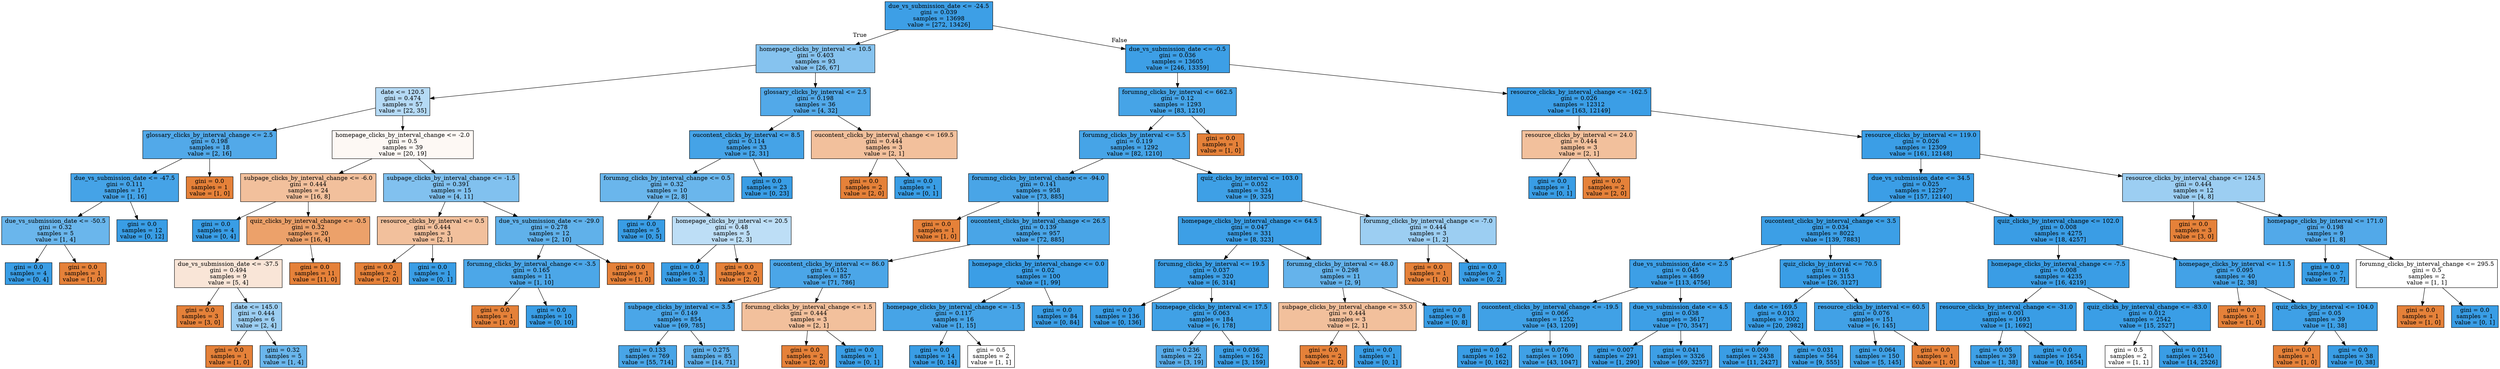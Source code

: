 digraph Tree {
node [shape=box, style="filled", color="black"] ;
0 [label="due_vs_submission_date <= -24.5\ngini = 0.039\nsamples = 13698\nvalue = [272, 13426]", fillcolor="#399de5fa"] ;
1 [label="homepage_clicks_by_interval <= 10.5\ngini = 0.403\nsamples = 93\nvalue = [26, 67]", fillcolor="#399de59c"] ;
0 -> 1 [labeldistance=2.5, labelangle=45, headlabel="True"] ;
2 [label="date <= 120.5\ngini = 0.474\nsamples = 57\nvalue = [22, 35]", fillcolor="#399de55f"] ;
1 -> 2 ;
3 [label="glossary_clicks_by_interval_change <= 2.5\ngini = 0.198\nsamples = 18\nvalue = [2, 16]", fillcolor="#399de5df"] ;
2 -> 3 ;
4 [label="due_vs_submission_date <= -47.5\ngini = 0.111\nsamples = 17\nvalue = [1, 16]", fillcolor="#399de5ef"] ;
3 -> 4 ;
5 [label="due_vs_submission_date <= -50.5\ngini = 0.32\nsamples = 5\nvalue = [1, 4]", fillcolor="#399de5bf"] ;
4 -> 5 ;
6 [label="gini = 0.0\nsamples = 4\nvalue = [0, 4]", fillcolor="#399de5ff"] ;
5 -> 6 ;
7 [label="gini = 0.0\nsamples = 1\nvalue = [1, 0]", fillcolor="#e58139ff"] ;
5 -> 7 ;
8 [label="gini = 0.0\nsamples = 12\nvalue = [0, 12]", fillcolor="#399de5ff"] ;
4 -> 8 ;
9 [label="gini = 0.0\nsamples = 1\nvalue = [1, 0]", fillcolor="#e58139ff"] ;
3 -> 9 ;
10 [label="homepage_clicks_by_interval_change <= -2.0\ngini = 0.5\nsamples = 39\nvalue = [20, 19]", fillcolor="#e581390d"] ;
2 -> 10 ;
11 [label="subpage_clicks_by_interval_change <= -6.0\ngini = 0.444\nsamples = 24\nvalue = [16, 8]", fillcolor="#e581397f"] ;
10 -> 11 ;
12 [label="gini = 0.0\nsamples = 4\nvalue = [0, 4]", fillcolor="#399de5ff"] ;
11 -> 12 ;
13 [label="quiz_clicks_by_interval_change <= -0.5\ngini = 0.32\nsamples = 20\nvalue = [16, 4]", fillcolor="#e58139bf"] ;
11 -> 13 ;
14 [label="due_vs_submission_date <= -37.5\ngini = 0.494\nsamples = 9\nvalue = [5, 4]", fillcolor="#e5813933"] ;
13 -> 14 ;
15 [label="gini = 0.0\nsamples = 3\nvalue = [3, 0]", fillcolor="#e58139ff"] ;
14 -> 15 ;
16 [label="date <= 145.0\ngini = 0.444\nsamples = 6\nvalue = [2, 4]", fillcolor="#399de57f"] ;
14 -> 16 ;
17 [label="gini = 0.0\nsamples = 1\nvalue = [1, 0]", fillcolor="#e58139ff"] ;
16 -> 17 ;
18 [label="gini = 0.32\nsamples = 5\nvalue = [1, 4]", fillcolor="#399de5bf"] ;
16 -> 18 ;
19 [label="gini = 0.0\nsamples = 11\nvalue = [11, 0]", fillcolor="#e58139ff"] ;
13 -> 19 ;
20 [label="subpage_clicks_by_interval_change <= -1.5\ngini = 0.391\nsamples = 15\nvalue = [4, 11]", fillcolor="#399de5a2"] ;
10 -> 20 ;
21 [label="resource_clicks_by_interval <= 0.5\ngini = 0.444\nsamples = 3\nvalue = [2, 1]", fillcolor="#e581397f"] ;
20 -> 21 ;
22 [label="gini = 0.0\nsamples = 2\nvalue = [2, 0]", fillcolor="#e58139ff"] ;
21 -> 22 ;
23 [label="gini = 0.0\nsamples = 1\nvalue = [0, 1]", fillcolor="#399de5ff"] ;
21 -> 23 ;
24 [label="due_vs_submission_date <= -29.0\ngini = 0.278\nsamples = 12\nvalue = [2, 10]", fillcolor="#399de5cc"] ;
20 -> 24 ;
25 [label="forumng_clicks_by_interval_change <= -3.5\ngini = 0.165\nsamples = 11\nvalue = [1, 10]", fillcolor="#399de5e6"] ;
24 -> 25 ;
26 [label="gini = 0.0\nsamples = 1\nvalue = [1, 0]", fillcolor="#e58139ff"] ;
25 -> 26 ;
27 [label="gini = 0.0\nsamples = 10\nvalue = [0, 10]", fillcolor="#399de5ff"] ;
25 -> 27 ;
28 [label="gini = 0.0\nsamples = 1\nvalue = [1, 0]", fillcolor="#e58139ff"] ;
24 -> 28 ;
29 [label="glossary_clicks_by_interval <= 2.5\ngini = 0.198\nsamples = 36\nvalue = [4, 32]", fillcolor="#399de5df"] ;
1 -> 29 ;
30 [label="oucontent_clicks_by_interval <= 8.5\ngini = 0.114\nsamples = 33\nvalue = [2, 31]", fillcolor="#399de5ef"] ;
29 -> 30 ;
31 [label="forumng_clicks_by_interval_change <= 0.5\ngini = 0.32\nsamples = 10\nvalue = [2, 8]", fillcolor="#399de5bf"] ;
30 -> 31 ;
32 [label="gini = 0.0\nsamples = 5\nvalue = [0, 5]", fillcolor="#399de5ff"] ;
31 -> 32 ;
33 [label="homepage_clicks_by_interval <= 20.5\ngini = 0.48\nsamples = 5\nvalue = [2, 3]", fillcolor="#399de555"] ;
31 -> 33 ;
34 [label="gini = 0.0\nsamples = 3\nvalue = [0, 3]", fillcolor="#399de5ff"] ;
33 -> 34 ;
35 [label="gini = 0.0\nsamples = 2\nvalue = [2, 0]", fillcolor="#e58139ff"] ;
33 -> 35 ;
36 [label="gini = 0.0\nsamples = 23\nvalue = [0, 23]", fillcolor="#399de5ff"] ;
30 -> 36 ;
37 [label="oucontent_clicks_by_interval_change <= 169.5\ngini = 0.444\nsamples = 3\nvalue = [2, 1]", fillcolor="#e581397f"] ;
29 -> 37 ;
38 [label="gini = 0.0\nsamples = 2\nvalue = [2, 0]", fillcolor="#e58139ff"] ;
37 -> 38 ;
39 [label="gini = 0.0\nsamples = 1\nvalue = [0, 1]", fillcolor="#399de5ff"] ;
37 -> 39 ;
40 [label="due_vs_submission_date <= -0.5\ngini = 0.036\nsamples = 13605\nvalue = [246, 13359]", fillcolor="#399de5fa"] ;
0 -> 40 [labeldistance=2.5, labelangle=-45, headlabel="False"] ;
41 [label="forumng_clicks_by_interval <= 662.5\ngini = 0.12\nsamples = 1293\nvalue = [83, 1210]", fillcolor="#399de5ee"] ;
40 -> 41 ;
42 [label="forumng_clicks_by_interval <= 5.5\ngini = 0.119\nsamples = 1292\nvalue = [82, 1210]", fillcolor="#399de5ee"] ;
41 -> 42 ;
43 [label="forumng_clicks_by_interval_change <= -94.0\ngini = 0.141\nsamples = 958\nvalue = [73, 885]", fillcolor="#399de5ea"] ;
42 -> 43 ;
44 [label="gini = 0.0\nsamples = 1\nvalue = [1, 0]", fillcolor="#e58139ff"] ;
43 -> 44 ;
45 [label="oucontent_clicks_by_interval_change <= 26.5\ngini = 0.139\nsamples = 957\nvalue = [72, 885]", fillcolor="#399de5ea"] ;
43 -> 45 ;
46 [label="oucontent_clicks_by_interval <= 86.0\ngini = 0.152\nsamples = 857\nvalue = [71, 786]", fillcolor="#399de5e8"] ;
45 -> 46 ;
47 [label="subpage_clicks_by_interval <= 3.5\ngini = 0.149\nsamples = 854\nvalue = [69, 785]", fillcolor="#399de5e9"] ;
46 -> 47 ;
48 [label="gini = 0.133\nsamples = 769\nvalue = [55, 714]", fillcolor="#399de5eb"] ;
47 -> 48 ;
49 [label="gini = 0.275\nsamples = 85\nvalue = [14, 71]", fillcolor="#399de5cd"] ;
47 -> 49 ;
50 [label="forumng_clicks_by_interval_change <= 1.5\ngini = 0.444\nsamples = 3\nvalue = [2, 1]", fillcolor="#e581397f"] ;
46 -> 50 ;
51 [label="gini = 0.0\nsamples = 2\nvalue = [2, 0]", fillcolor="#e58139ff"] ;
50 -> 51 ;
52 [label="gini = 0.0\nsamples = 1\nvalue = [0, 1]", fillcolor="#399de5ff"] ;
50 -> 52 ;
53 [label="homepage_clicks_by_interval_change <= 0.0\ngini = 0.02\nsamples = 100\nvalue = [1, 99]", fillcolor="#399de5fc"] ;
45 -> 53 ;
54 [label="homepage_clicks_by_interval_change <= -1.5\ngini = 0.117\nsamples = 16\nvalue = [1, 15]", fillcolor="#399de5ee"] ;
53 -> 54 ;
55 [label="gini = 0.0\nsamples = 14\nvalue = [0, 14]", fillcolor="#399de5ff"] ;
54 -> 55 ;
56 [label="gini = 0.5\nsamples = 2\nvalue = [1, 1]", fillcolor="#e5813900"] ;
54 -> 56 ;
57 [label="gini = 0.0\nsamples = 84\nvalue = [0, 84]", fillcolor="#399de5ff"] ;
53 -> 57 ;
58 [label="quiz_clicks_by_interval <= 103.0\ngini = 0.052\nsamples = 334\nvalue = [9, 325]", fillcolor="#399de5f8"] ;
42 -> 58 ;
59 [label="homepage_clicks_by_interval_change <= 64.5\ngini = 0.047\nsamples = 331\nvalue = [8, 323]", fillcolor="#399de5f9"] ;
58 -> 59 ;
60 [label="forumng_clicks_by_interval <= 19.5\ngini = 0.037\nsamples = 320\nvalue = [6, 314]", fillcolor="#399de5fa"] ;
59 -> 60 ;
61 [label="gini = 0.0\nsamples = 136\nvalue = [0, 136]", fillcolor="#399de5ff"] ;
60 -> 61 ;
62 [label="homepage_clicks_by_interval <= 17.5\ngini = 0.063\nsamples = 184\nvalue = [6, 178]", fillcolor="#399de5f6"] ;
60 -> 62 ;
63 [label="gini = 0.236\nsamples = 22\nvalue = [3, 19]", fillcolor="#399de5d7"] ;
62 -> 63 ;
64 [label="gini = 0.036\nsamples = 162\nvalue = [3, 159]", fillcolor="#399de5fa"] ;
62 -> 64 ;
65 [label="forumng_clicks_by_interval <= 48.0\ngini = 0.298\nsamples = 11\nvalue = [2, 9]", fillcolor="#399de5c6"] ;
59 -> 65 ;
66 [label="subpage_clicks_by_interval_change <= 35.0\ngini = 0.444\nsamples = 3\nvalue = [2, 1]", fillcolor="#e581397f"] ;
65 -> 66 ;
67 [label="gini = 0.0\nsamples = 2\nvalue = [2, 0]", fillcolor="#e58139ff"] ;
66 -> 67 ;
68 [label="gini = 0.0\nsamples = 1\nvalue = [0, 1]", fillcolor="#399de5ff"] ;
66 -> 68 ;
69 [label="gini = 0.0\nsamples = 8\nvalue = [0, 8]", fillcolor="#399de5ff"] ;
65 -> 69 ;
70 [label="forumng_clicks_by_interval_change <= -7.0\ngini = 0.444\nsamples = 3\nvalue = [1, 2]", fillcolor="#399de57f"] ;
58 -> 70 ;
71 [label="gini = 0.0\nsamples = 1\nvalue = [1, 0]", fillcolor="#e58139ff"] ;
70 -> 71 ;
72 [label="gini = 0.0\nsamples = 2\nvalue = [0, 2]", fillcolor="#399de5ff"] ;
70 -> 72 ;
73 [label="gini = 0.0\nsamples = 1\nvalue = [1, 0]", fillcolor="#e58139ff"] ;
41 -> 73 ;
74 [label="resource_clicks_by_interval_change <= -162.5\ngini = 0.026\nsamples = 12312\nvalue = [163, 12149]", fillcolor="#399de5fc"] ;
40 -> 74 ;
75 [label="resource_clicks_by_interval <= 24.0\ngini = 0.444\nsamples = 3\nvalue = [2, 1]", fillcolor="#e581397f"] ;
74 -> 75 ;
76 [label="gini = 0.0\nsamples = 1\nvalue = [0, 1]", fillcolor="#399de5ff"] ;
75 -> 76 ;
77 [label="gini = 0.0\nsamples = 2\nvalue = [2, 0]", fillcolor="#e58139ff"] ;
75 -> 77 ;
78 [label="resource_clicks_by_interval <= 119.0\ngini = 0.026\nsamples = 12309\nvalue = [161, 12148]", fillcolor="#399de5fc"] ;
74 -> 78 ;
79 [label="due_vs_submission_date <= 34.5\ngini = 0.025\nsamples = 12297\nvalue = [157, 12140]", fillcolor="#399de5fc"] ;
78 -> 79 ;
80 [label="oucontent_clicks_by_interval_change <= 3.5\ngini = 0.034\nsamples = 8022\nvalue = [139, 7883]", fillcolor="#399de5fb"] ;
79 -> 80 ;
81 [label="due_vs_submission_date <= 2.5\ngini = 0.045\nsamples = 4869\nvalue = [113, 4756]", fillcolor="#399de5f9"] ;
80 -> 81 ;
82 [label="oucontent_clicks_by_interval_change <= -19.5\ngini = 0.066\nsamples = 1252\nvalue = [43, 1209]", fillcolor="#399de5f6"] ;
81 -> 82 ;
83 [label="gini = 0.0\nsamples = 162\nvalue = [0, 162]", fillcolor="#399de5ff"] ;
82 -> 83 ;
84 [label="gini = 0.076\nsamples = 1090\nvalue = [43, 1047]", fillcolor="#399de5f5"] ;
82 -> 84 ;
85 [label="due_vs_submission_date <= 4.5\ngini = 0.038\nsamples = 3617\nvalue = [70, 3547]", fillcolor="#399de5fa"] ;
81 -> 85 ;
86 [label="gini = 0.007\nsamples = 291\nvalue = [1, 290]", fillcolor="#399de5fe"] ;
85 -> 86 ;
87 [label="gini = 0.041\nsamples = 3326\nvalue = [69, 3257]", fillcolor="#399de5fa"] ;
85 -> 87 ;
88 [label="quiz_clicks_by_interval <= 70.5\ngini = 0.016\nsamples = 3153\nvalue = [26, 3127]", fillcolor="#399de5fd"] ;
80 -> 88 ;
89 [label="date <= 169.5\ngini = 0.013\nsamples = 3002\nvalue = [20, 2982]", fillcolor="#399de5fd"] ;
88 -> 89 ;
90 [label="gini = 0.009\nsamples = 2438\nvalue = [11, 2427]", fillcolor="#399de5fe"] ;
89 -> 90 ;
91 [label="gini = 0.031\nsamples = 564\nvalue = [9, 555]", fillcolor="#399de5fb"] ;
89 -> 91 ;
92 [label="resource_clicks_by_interval <= 60.5\ngini = 0.076\nsamples = 151\nvalue = [6, 145]", fillcolor="#399de5f4"] ;
88 -> 92 ;
93 [label="gini = 0.064\nsamples = 150\nvalue = [5, 145]", fillcolor="#399de5f6"] ;
92 -> 93 ;
94 [label="gini = 0.0\nsamples = 1\nvalue = [1, 0]", fillcolor="#e58139ff"] ;
92 -> 94 ;
95 [label="quiz_clicks_by_interval_change <= 102.0\ngini = 0.008\nsamples = 4275\nvalue = [18, 4257]", fillcolor="#399de5fe"] ;
79 -> 95 ;
96 [label="homepage_clicks_by_interval_change <= -7.5\ngini = 0.008\nsamples = 4235\nvalue = [16, 4219]", fillcolor="#399de5fe"] ;
95 -> 96 ;
97 [label="resource_clicks_by_interval_change <= -31.0\ngini = 0.001\nsamples = 1693\nvalue = [1, 1692]", fillcolor="#399de5ff"] ;
96 -> 97 ;
98 [label="gini = 0.05\nsamples = 39\nvalue = [1, 38]", fillcolor="#399de5f8"] ;
97 -> 98 ;
99 [label="gini = 0.0\nsamples = 1654\nvalue = [0, 1654]", fillcolor="#399de5ff"] ;
97 -> 99 ;
100 [label="quiz_clicks_by_interval_change <= -83.0\ngini = 0.012\nsamples = 2542\nvalue = [15, 2527]", fillcolor="#399de5fd"] ;
96 -> 100 ;
101 [label="gini = 0.5\nsamples = 2\nvalue = [1, 1]", fillcolor="#e5813900"] ;
100 -> 101 ;
102 [label="gini = 0.011\nsamples = 2540\nvalue = [14, 2526]", fillcolor="#399de5fe"] ;
100 -> 102 ;
103 [label="homepage_clicks_by_interval <= 11.5\ngini = 0.095\nsamples = 40\nvalue = [2, 38]", fillcolor="#399de5f2"] ;
95 -> 103 ;
104 [label="gini = 0.0\nsamples = 1\nvalue = [1, 0]", fillcolor="#e58139ff"] ;
103 -> 104 ;
105 [label="quiz_clicks_by_interval <= 104.0\ngini = 0.05\nsamples = 39\nvalue = [1, 38]", fillcolor="#399de5f8"] ;
103 -> 105 ;
106 [label="gini = 0.0\nsamples = 1\nvalue = [1, 0]", fillcolor="#e58139ff"] ;
105 -> 106 ;
107 [label="gini = 0.0\nsamples = 38\nvalue = [0, 38]", fillcolor="#399de5ff"] ;
105 -> 107 ;
108 [label="resource_clicks_by_interval_change <= 124.5\ngini = 0.444\nsamples = 12\nvalue = [4, 8]", fillcolor="#399de57f"] ;
78 -> 108 ;
109 [label="gini = 0.0\nsamples = 3\nvalue = [3, 0]", fillcolor="#e58139ff"] ;
108 -> 109 ;
110 [label="homepage_clicks_by_interval <= 171.0\ngini = 0.198\nsamples = 9\nvalue = [1, 8]", fillcolor="#399de5df"] ;
108 -> 110 ;
111 [label="gini = 0.0\nsamples = 7\nvalue = [0, 7]", fillcolor="#399de5ff"] ;
110 -> 111 ;
112 [label="forumng_clicks_by_interval_change <= 295.5\ngini = 0.5\nsamples = 2\nvalue = [1, 1]", fillcolor="#e5813900"] ;
110 -> 112 ;
113 [label="gini = 0.0\nsamples = 1\nvalue = [1, 0]", fillcolor="#e58139ff"] ;
112 -> 113 ;
114 [label="gini = 0.0\nsamples = 1\nvalue = [0, 1]", fillcolor="#399de5ff"] ;
112 -> 114 ;
}